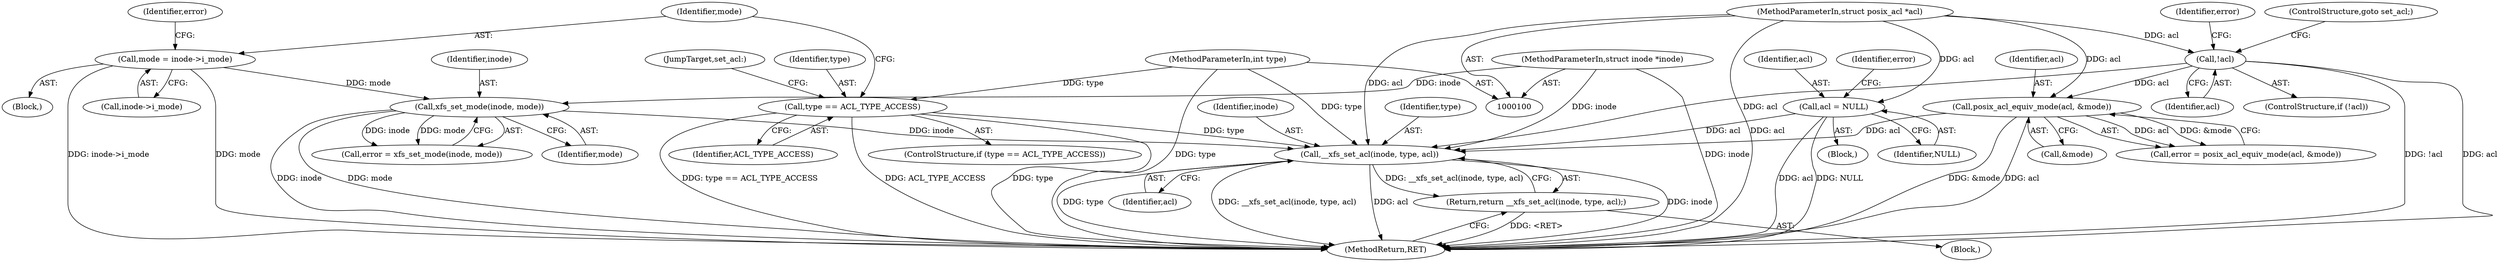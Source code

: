digraph "1_linux_073931017b49d9458aa351605b43a7e34598caef_12@pointer" {
"1000171" [label="(Call,__xfs_set_acl(inode, type, acl))"];
"1000162" [label="(Call,xfs_set_mode(inode, mode))"];
"1000101" [label="(MethodParameterIn,struct inode *inode)"];
"1000135" [label="(Call,mode = inode->i_mode)"];
"1000130" [label="(Call,type == ACL_TYPE_ACCESS)"];
"1000103" [label="(MethodParameterIn,int type)"];
"1000151" [label="(Call,acl = NULL)"];
"1000102" [label="(MethodParameterIn,struct posix_acl *acl)"];
"1000142" [label="(Call,posix_acl_equiv_mode(acl, &mode))"];
"1000110" [label="(Call,!acl)"];
"1000170" [label="(Return,return __xfs_set_acl(inode, type, acl);)"];
"1000114" [label="(Identifier,error)"];
"1000169" [label="(JumpTarget,set_acl:)"];
"1000137" [label="(Call,inode->i_mode)"];
"1000160" [label="(Call,error = xfs_set_mode(inode, mode))"];
"1000136" [label="(Identifier,mode)"];
"1000143" [label="(Identifier,acl)"];
"1000151" [label="(Call,acl = NULL)"];
"1000172" [label="(Identifier,inode)"];
"1000104" [label="(Block,)"];
"1000133" [label="(Block,)"];
"1000174" [label="(Identifier,acl)"];
"1000132" [label="(Identifier,ACL_TYPE_ACCESS)"];
"1000101" [label="(MethodParameterIn,struct inode *inode)"];
"1000144" [label="(Call,&mode)"];
"1000111" [label="(Identifier,acl)"];
"1000142" [label="(Call,posix_acl_equiv_mode(acl, &mode))"];
"1000131" [label="(Identifier,type)"];
"1000164" [label="(Identifier,mode)"];
"1000163" [label="(Identifier,inode)"];
"1000103" [label="(MethodParameterIn,int type)"];
"1000112" [label="(ControlStructure,goto set_acl;)"];
"1000152" [label="(Identifier,acl)"];
"1000110" [label="(Call,!acl)"];
"1000156" [label="(Identifier,error)"];
"1000175" [label="(MethodReturn,RET)"];
"1000170" [label="(Return,return __xfs_set_acl(inode, type, acl);)"];
"1000173" [label="(Identifier,type)"];
"1000150" [label="(Block,)"];
"1000140" [label="(Call,error = posix_acl_equiv_mode(acl, &mode))"];
"1000141" [label="(Identifier,error)"];
"1000135" [label="(Call,mode = inode->i_mode)"];
"1000153" [label="(Identifier,NULL)"];
"1000171" [label="(Call,__xfs_set_acl(inode, type, acl))"];
"1000129" [label="(ControlStructure,if (type == ACL_TYPE_ACCESS))"];
"1000162" [label="(Call,xfs_set_mode(inode, mode))"];
"1000109" [label="(ControlStructure,if (!acl))"];
"1000130" [label="(Call,type == ACL_TYPE_ACCESS)"];
"1000102" [label="(MethodParameterIn,struct posix_acl *acl)"];
"1000171" -> "1000170"  [label="AST: "];
"1000171" -> "1000174"  [label="CFG: "];
"1000172" -> "1000171"  [label="AST: "];
"1000173" -> "1000171"  [label="AST: "];
"1000174" -> "1000171"  [label="AST: "];
"1000170" -> "1000171"  [label="CFG: "];
"1000171" -> "1000175"  [label="DDG: inode"];
"1000171" -> "1000175"  [label="DDG: type"];
"1000171" -> "1000175"  [label="DDG: __xfs_set_acl(inode, type, acl)"];
"1000171" -> "1000175"  [label="DDG: acl"];
"1000171" -> "1000170"  [label="DDG: __xfs_set_acl(inode, type, acl)"];
"1000162" -> "1000171"  [label="DDG: inode"];
"1000101" -> "1000171"  [label="DDG: inode"];
"1000130" -> "1000171"  [label="DDG: type"];
"1000103" -> "1000171"  [label="DDG: type"];
"1000151" -> "1000171"  [label="DDG: acl"];
"1000142" -> "1000171"  [label="DDG: acl"];
"1000110" -> "1000171"  [label="DDG: acl"];
"1000102" -> "1000171"  [label="DDG: acl"];
"1000162" -> "1000160"  [label="AST: "];
"1000162" -> "1000164"  [label="CFG: "];
"1000163" -> "1000162"  [label="AST: "];
"1000164" -> "1000162"  [label="AST: "];
"1000160" -> "1000162"  [label="CFG: "];
"1000162" -> "1000175"  [label="DDG: mode"];
"1000162" -> "1000175"  [label="DDG: inode"];
"1000162" -> "1000160"  [label="DDG: inode"];
"1000162" -> "1000160"  [label="DDG: mode"];
"1000101" -> "1000162"  [label="DDG: inode"];
"1000135" -> "1000162"  [label="DDG: mode"];
"1000101" -> "1000100"  [label="AST: "];
"1000101" -> "1000175"  [label="DDG: inode"];
"1000135" -> "1000133"  [label="AST: "];
"1000135" -> "1000137"  [label="CFG: "];
"1000136" -> "1000135"  [label="AST: "];
"1000137" -> "1000135"  [label="AST: "];
"1000141" -> "1000135"  [label="CFG: "];
"1000135" -> "1000175"  [label="DDG: mode"];
"1000135" -> "1000175"  [label="DDG: inode->i_mode"];
"1000130" -> "1000129"  [label="AST: "];
"1000130" -> "1000132"  [label="CFG: "];
"1000131" -> "1000130"  [label="AST: "];
"1000132" -> "1000130"  [label="AST: "];
"1000136" -> "1000130"  [label="CFG: "];
"1000169" -> "1000130"  [label="CFG: "];
"1000130" -> "1000175"  [label="DDG: type == ACL_TYPE_ACCESS"];
"1000130" -> "1000175"  [label="DDG: ACL_TYPE_ACCESS"];
"1000130" -> "1000175"  [label="DDG: type"];
"1000103" -> "1000130"  [label="DDG: type"];
"1000103" -> "1000100"  [label="AST: "];
"1000103" -> "1000175"  [label="DDG: type"];
"1000151" -> "1000150"  [label="AST: "];
"1000151" -> "1000153"  [label="CFG: "];
"1000152" -> "1000151"  [label="AST: "];
"1000153" -> "1000151"  [label="AST: "];
"1000156" -> "1000151"  [label="CFG: "];
"1000151" -> "1000175"  [label="DDG: NULL"];
"1000151" -> "1000175"  [label="DDG: acl"];
"1000102" -> "1000151"  [label="DDG: acl"];
"1000102" -> "1000100"  [label="AST: "];
"1000102" -> "1000175"  [label="DDG: acl"];
"1000102" -> "1000110"  [label="DDG: acl"];
"1000102" -> "1000142"  [label="DDG: acl"];
"1000142" -> "1000140"  [label="AST: "];
"1000142" -> "1000144"  [label="CFG: "];
"1000143" -> "1000142"  [label="AST: "];
"1000144" -> "1000142"  [label="AST: "];
"1000140" -> "1000142"  [label="CFG: "];
"1000142" -> "1000175"  [label="DDG: &mode"];
"1000142" -> "1000175"  [label="DDG: acl"];
"1000142" -> "1000140"  [label="DDG: acl"];
"1000142" -> "1000140"  [label="DDG: &mode"];
"1000110" -> "1000142"  [label="DDG: acl"];
"1000110" -> "1000109"  [label="AST: "];
"1000110" -> "1000111"  [label="CFG: "];
"1000111" -> "1000110"  [label="AST: "];
"1000112" -> "1000110"  [label="CFG: "];
"1000114" -> "1000110"  [label="CFG: "];
"1000110" -> "1000175"  [label="DDG: !acl"];
"1000110" -> "1000175"  [label="DDG: acl"];
"1000170" -> "1000104"  [label="AST: "];
"1000175" -> "1000170"  [label="CFG: "];
"1000170" -> "1000175"  [label="DDG: <RET>"];
}
